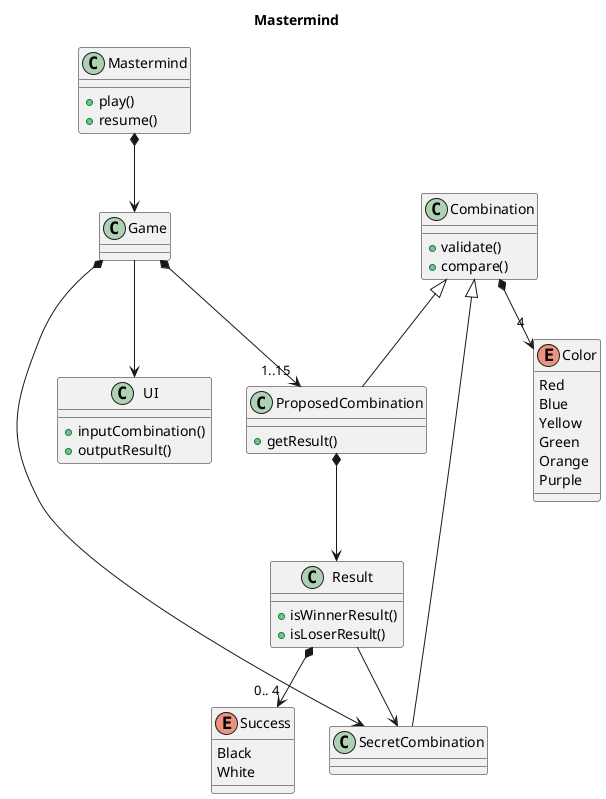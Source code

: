 @startuml

title Mastermind

class Mastermind {
    +play()
    +resume()
}

class Game {
    
}

class UI {
    +inputCombination()
    +outputResult()
}

class Combination {
    +validate()
    +compare()
}

class SecretCombination {
}

class ProposedCombination {
    +getResult()
}

class Result {
    +isWinnerResult()
    +isLoserResult()
}

enum Success {
    Black
    White
}

enum Color {
    Red
    Blue
    Yellow
    Green
    Orange
    Purple
}

Mastermind *--> Game
Game --> UI
Game *--> SecretCombination
Game *--> "1..15" ProposedCombination
Combination <|-down- SecretCombination
Combination <|-down- ProposedCombination
Combination *--> "4" Color
ProposedCombination *--> Result
Result --> SecretCombination
Result *--> "0.. 4" Success

@enduml